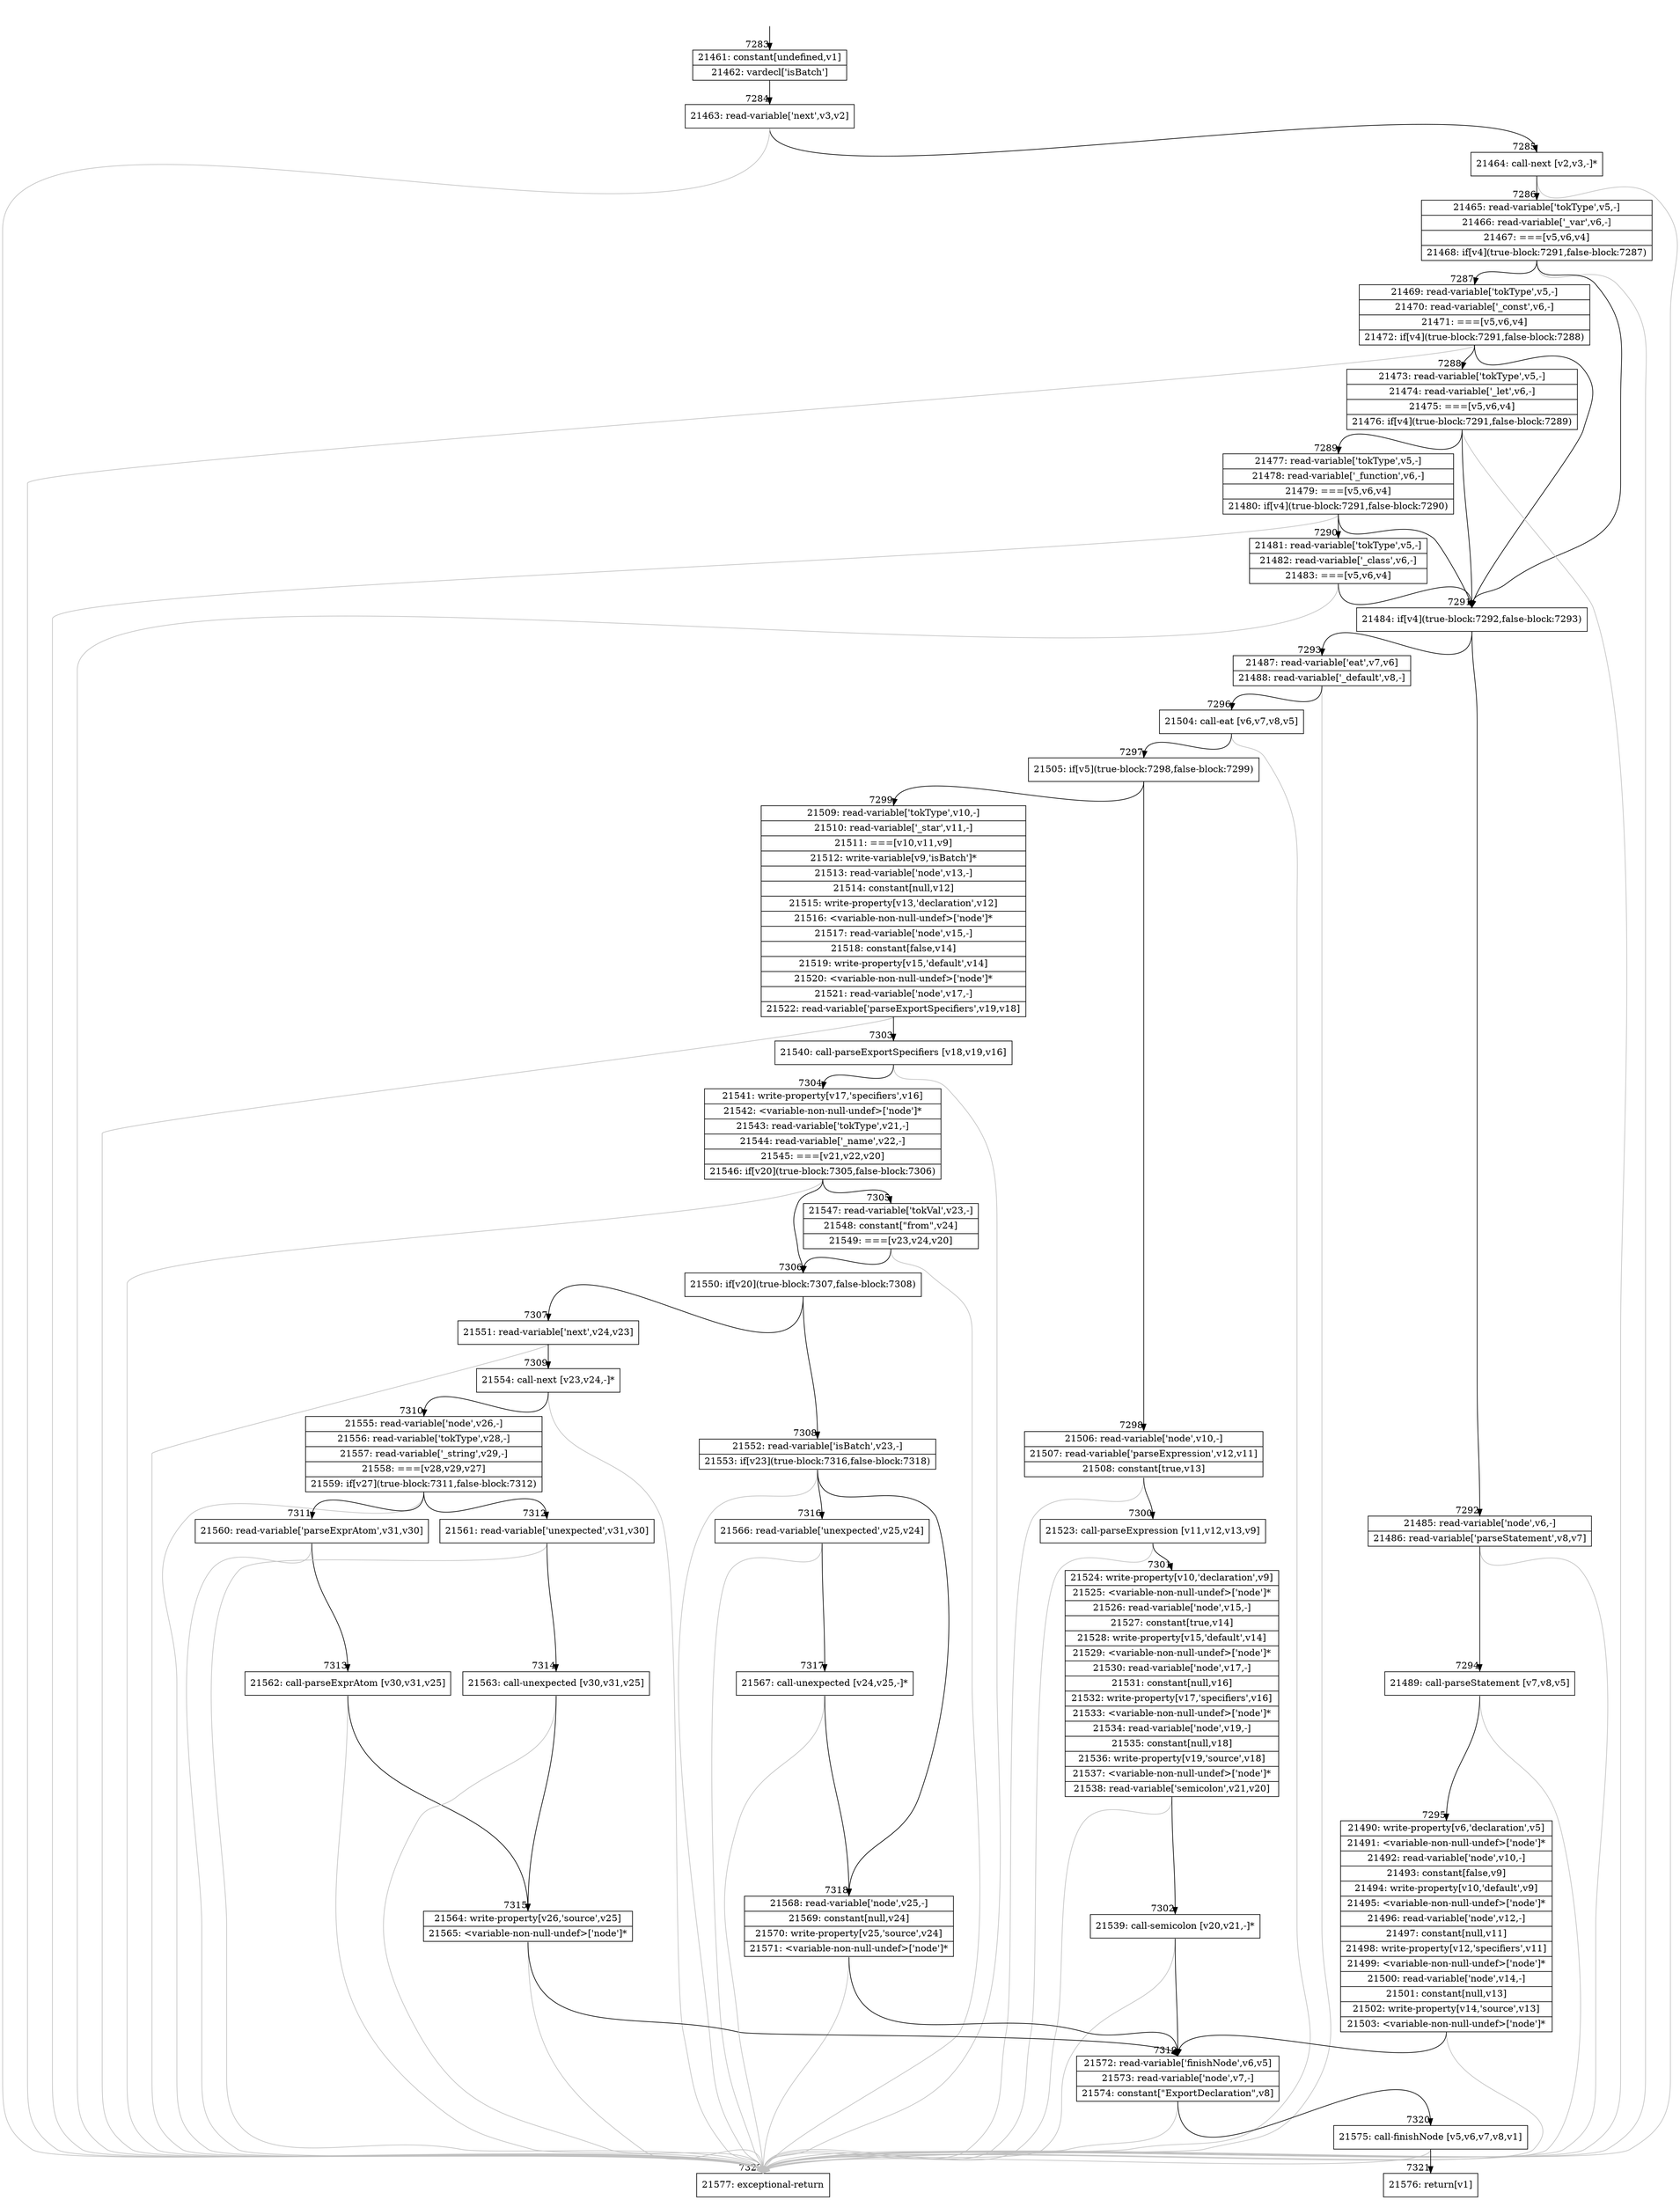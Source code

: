 digraph {
rankdir="TD"
BB_entry393[shape=none,label=""];
BB_entry393 -> BB7283 [tailport=s, headport=n, headlabel="    7283"]
BB7283 [shape=record label="{21461: constant[undefined,v1]|21462: vardecl['isBatch']}" ] 
BB7283 -> BB7284 [tailport=s, headport=n, headlabel="      7284"]
BB7284 [shape=record label="{21463: read-variable['next',v3,v2]}" ] 
BB7284 -> BB7285 [tailport=s, headport=n, headlabel="      7285"]
BB7284 -> BB7322 [tailport=s, headport=n, color=gray, headlabel="      7322"]
BB7285 [shape=record label="{21464: call-next [v2,v3,-]*}" ] 
BB7285 -> BB7286 [tailport=s, headport=n, headlabel="      7286"]
BB7285 -> BB7322 [tailport=s, headport=n, color=gray]
BB7286 [shape=record label="{21465: read-variable['tokType',v5,-]|21466: read-variable['_var',v6,-]|21467: ===[v5,v6,v4]|21468: if[v4](true-block:7291,false-block:7287)}" ] 
BB7286 -> BB7291 [tailport=s, headport=n, headlabel="      7291"]
BB7286 -> BB7287 [tailport=s, headport=n, headlabel="      7287"]
BB7286 -> BB7322 [tailport=s, headport=n, color=gray]
BB7287 [shape=record label="{21469: read-variable['tokType',v5,-]|21470: read-variable['_const',v6,-]|21471: ===[v5,v6,v4]|21472: if[v4](true-block:7291,false-block:7288)}" ] 
BB7287 -> BB7291 [tailport=s, headport=n]
BB7287 -> BB7288 [tailport=s, headport=n, headlabel="      7288"]
BB7287 -> BB7322 [tailport=s, headport=n, color=gray]
BB7288 [shape=record label="{21473: read-variable['tokType',v5,-]|21474: read-variable['_let',v6,-]|21475: ===[v5,v6,v4]|21476: if[v4](true-block:7291,false-block:7289)}" ] 
BB7288 -> BB7291 [tailport=s, headport=n]
BB7288 -> BB7289 [tailport=s, headport=n, headlabel="      7289"]
BB7288 -> BB7322 [tailport=s, headport=n, color=gray]
BB7289 [shape=record label="{21477: read-variable['tokType',v5,-]|21478: read-variable['_function',v6,-]|21479: ===[v5,v6,v4]|21480: if[v4](true-block:7291,false-block:7290)}" ] 
BB7289 -> BB7291 [tailport=s, headport=n]
BB7289 -> BB7290 [tailport=s, headport=n, headlabel="      7290"]
BB7289 -> BB7322 [tailport=s, headport=n, color=gray]
BB7290 [shape=record label="{21481: read-variable['tokType',v5,-]|21482: read-variable['_class',v6,-]|21483: ===[v5,v6,v4]}" ] 
BB7290 -> BB7291 [tailport=s, headport=n]
BB7290 -> BB7322 [tailport=s, headport=n, color=gray]
BB7291 [shape=record label="{21484: if[v4](true-block:7292,false-block:7293)}" ] 
BB7291 -> BB7292 [tailport=s, headport=n, headlabel="      7292"]
BB7291 -> BB7293 [tailport=s, headport=n, headlabel="      7293"]
BB7292 [shape=record label="{21485: read-variable['node',v6,-]|21486: read-variable['parseStatement',v8,v7]}" ] 
BB7292 -> BB7294 [tailport=s, headport=n, headlabel="      7294"]
BB7292 -> BB7322 [tailport=s, headport=n, color=gray]
BB7293 [shape=record label="{21487: read-variable['eat',v7,v6]|21488: read-variable['_default',v8,-]}" ] 
BB7293 -> BB7296 [tailport=s, headport=n, headlabel="      7296"]
BB7293 -> BB7322 [tailport=s, headport=n, color=gray]
BB7294 [shape=record label="{21489: call-parseStatement [v7,v8,v5]}" ] 
BB7294 -> BB7295 [tailport=s, headport=n, headlabel="      7295"]
BB7294 -> BB7322 [tailport=s, headport=n, color=gray]
BB7295 [shape=record label="{21490: write-property[v6,'declaration',v5]|21491: \<variable-non-null-undef\>['node']*|21492: read-variable['node',v10,-]|21493: constant[false,v9]|21494: write-property[v10,'default',v9]|21495: \<variable-non-null-undef\>['node']*|21496: read-variable['node',v12,-]|21497: constant[null,v11]|21498: write-property[v12,'specifiers',v11]|21499: \<variable-non-null-undef\>['node']*|21500: read-variable['node',v14,-]|21501: constant[null,v13]|21502: write-property[v14,'source',v13]|21503: \<variable-non-null-undef\>['node']*}" ] 
BB7295 -> BB7319 [tailport=s, headport=n, headlabel="      7319"]
BB7295 -> BB7322 [tailport=s, headport=n, color=gray]
BB7296 [shape=record label="{21504: call-eat [v6,v7,v8,v5]}" ] 
BB7296 -> BB7297 [tailport=s, headport=n, headlabel="      7297"]
BB7296 -> BB7322 [tailport=s, headport=n, color=gray]
BB7297 [shape=record label="{21505: if[v5](true-block:7298,false-block:7299)}" ] 
BB7297 -> BB7298 [tailport=s, headport=n, headlabel="      7298"]
BB7297 -> BB7299 [tailport=s, headport=n, headlabel="      7299"]
BB7298 [shape=record label="{21506: read-variable['node',v10,-]|21507: read-variable['parseExpression',v12,v11]|21508: constant[true,v13]}" ] 
BB7298 -> BB7300 [tailport=s, headport=n, headlabel="      7300"]
BB7298 -> BB7322 [tailport=s, headport=n, color=gray]
BB7299 [shape=record label="{21509: read-variable['tokType',v10,-]|21510: read-variable['_star',v11,-]|21511: ===[v10,v11,v9]|21512: write-variable[v9,'isBatch']*|21513: read-variable['node',v13,-]|21514: constant[null,v12]|21515: write-property[v13,'declaration',v12]|21516: \<variable-non-null-undef\>['node']*|21517: read-variable['node',v15,-]|21518: constant[false,v14]|21519: write-property[v15,'default',v14]|21520: \<variable-non-null-undef\>['node']*|21521: read-variable['node',v17,-]|21522: read-variable['parseExportSpecifiers',v19,v18]}" ] 
BB7299 -> BB7303 [tailport=s, headport=n, headlabel="      7303"]
BB7299 -> BB7322 [tailport=s, headport=n, color=gray]
BB7300 [shape=record label="{21523: call-parseExpression [v11,v12,v13,v9]}" ] 
BB7300 -> BB7301 [tailport=s, headport=n, headlabel="      7301"]
BB7300 -> BB7322 [tailport=s, headport=n, color=gray]
BB7301 [shape=record label="{21524: write-property[v10,'declaration',v9]|21525: \<variable-non-null-undef\>['node']*|21526: read-variable['node',v15,-]|21527: constant[true,v14]|21528: write-property[v15,'default',v14]|21529: \<variable-non-null-undef\>['node']*|21530: read-variable['node',v17,-]|21531: constant[null,v16]|21532: write-property[v17,'specifiers',v16]|21533: \<variable-non-null-undef\>['node']*|21534: read-variable['node',v19,-]|21535: constant[null,v18]|21536: write-property[v19,'source',v18]|21537: \<variable-non-null-undef\>['node']*|21538: read-variable['semicolon',v21,v20]}" ] 
BB7301 -> BB7302 [tailport=s, headport=n, headlabel="      7302"]
BB7301 -> BB7322 [tailport=s, headport=n, color=gray]
BB7302 [shape=record label="{21539: call-semicolon [v20,v21,-]*}" ] 
BB7302 -> BB7319 [tailport=s, headport=n]
BB7302 -> BB7322 [tailport=s, headport=n, color=gray]
BB7303 [shape=record label="{21540: call-parseExportSpecifiers [v18,v19,v16]}" ] 
BB7303 -> BB7304 [tailport=s, headport=n, headlabel="      7304"]
BB7303 -> BB7322 [tailport=s, headport=n, color=gray]
BB7304 [shape=record label="{21541: write-property[v17,'specifiers',v16]|21542: \<variable-non-null-undef\>['node']*|21543: read-variable['tokType',v21,-]|21544: read-variable['_name',v22,-]|21545: ===[v21,v22,v20]|21546: if[v20](true-block:7305,false-block:7306)}" ] 
BB7304 -> BB7306 [tailport=s, headport=n, headlabel="      7306"]
BB7304 -> BB7305 [tailport=s, headport=n, headlabel="      7305"]
BB7304 -> BB7322 [tailport=s, headport=n, color=gray]
BB7305 [shape=record label="{21547: read-variable['tokVal',v23,-]|21548: constant[\"from\",v24]|21549: ===[v23,v24,v20]}" ] 
BB7305 -> BB7306 [tailport=s, headport=n]
BB7305 -> BB7322 [tailport=s, headport=n, color=gray]
BB7306 [shape=record label="{21550: if[v20](true-block:7307,false-block:7308)}" ] 
BB7306 -> BB7307 [tailport=s, headport=n, headlabel="      7307"]
BB7306 -> BB7308 [tailport=s, headport=n, headlabel="      7308"]
BB7307 [shape=record label="{21551: read-variable['next',v24,v23]}" ] 
BB7307 -> BB7309 [tailport=s, headport=n, headlabel="      7309"]
BB7307 -> BB7322 [tailport=s, headport=n, color=gray]
BB7308 [shape=record label="{21552: read-variable['isBatch',v23,-]|21553: if[v23](true-block:7316,false-block:7318)}" ] 
BB7308 -> BB7316 [tailport=s, headport=n, headlabel="      7316"]
BB7308 -> BB7318 [tailport=s, headport=n, headlabel="      7318"]
BB7308 -> BB7322 [tailport=s, headport=n, color=gray]
BB7309 [shape=record label="{21554: call-next [v23,v24,-]*}" ] 
BB7309 -> BB7310 [tailport=s, headport=n, headlabel="      7310"]
BB7309 -> BB7322 [tailport=s, headport=n, color=gray]
BB7310 [shape=record label="{21555: read-variable['node',v26,-]|21556: read-variable['tokType',v28,-]|21557: read-variable['_string',v29,-]|21558: ===[v28,v29,v27]|21559: if[v27](true-block:7311,false-block:7312)}" ] 
BB7310 -> BB7311 [tailport=s, headport=n, headlabel="      7311"]
BB7310 -> BB7312 [tailport=s, headport=n, headlabel="      7312"]
BB7310 -> BB7322 [tailport=s, headport=n, color=gray]
BB7311 [shape=record label="{21560: read-variable['parseExprAtom',v31,v30]}" ] 
BB7311 -> BB7313 [tailport=s, headport=n, headlabel="      7313"]
BB7311 -> BB7322 [tailport=s, headport=n, color=gray]
BB7312 [shape=record label="{21561: read-variable['unexpected',v31,v30]}" ] 
BB7312 -> BB7314 [tailport=s, headport=n, headlabel="      7314"]
BB7312 -> BB7322 [tailport=s, headport=n, color=gray]
BB7313 [shape=record label="{21562: call-parseExprAtom [v30,v31,v25]}" ] 
BB7313 -> BB7315 [tailport=s, headport=n, headlabel="      7315"]
BB7313 -> BB7322 [tailport=s, headport=n, color=gray]
BB7314 [shape=record label="{21563: call-unexpected [v30,v31,v25]}" ] 
BB7314 -> BB7315 [tailport=s, headport=n]
BB7314 -> BB7322 [tailport=s, headport=n, color=gray]
BB7315 [shape=record label="{21564: write-property[v26,'source',v25]|21565: \<variable-non-null-undef\>['node']*}" ] 
BB7315 -> BB7319 [tailport=s, headport=n]
BB7315 -> BB7322 [tailport=s, headport=n, color=gray]
BB7316 [shape=record label="{21566: read-variable['unexpected',v25,v24]}" ] 
BB7316 -> BB7317 [tailport=s, headport=n, headlabel="      7317"]
BB7316 -> BB7322 [tailport=s, headport=n, color=gray]
BB7317 [shape=record label="{21567: call-unexpected [v24,v25,-]*}" ] 
BB7317 -> BB7318 [tailport=s, headport=n]
BB7317 -> BB7322 [tailport=s, headport=n, color=gray]
BB7318 [shape=record label="{21568: read-variable['node',v25,-]|21569: constant[null,v24]|21570: write-property[v25,'source',v24]|21571: \<variable-non-null-undef\>['node']*}" ] 
BB7318 -> BB7319 [tailport=s, headport=n]
BB7318 -> BB7322 [tailport=s, headport=n, color=gray]
BB7319 [shape=record label="{21572: read-variable['finishNode',v6,v5]|21573: read-variable['node',v7,-]|21574: constant[\"ExportDeclaration\",v8]}" ] 
BB7319 -> BB7320 [tailport=s, headport=n, headlabel="      7320"]
BB7319 -> BB7322 [tailport=s, headport=n, color=gray]
BB7320 [shape=record label="{21575: call-finishNode [v5,v6,v7,v8,v1]}" ] 
BB7320 -> BB7321 [tailport=s, headport=n, headlabel="      7321"]
BB7320 -> BB7322 [tailport=s, headport=n, color=gray]
BB7321 [shape=record label="{21576: return[v1]}" ] 
BB7322 [shape=record label="{21577: exceptional-return}" ] 
//#$~ 6971
}

